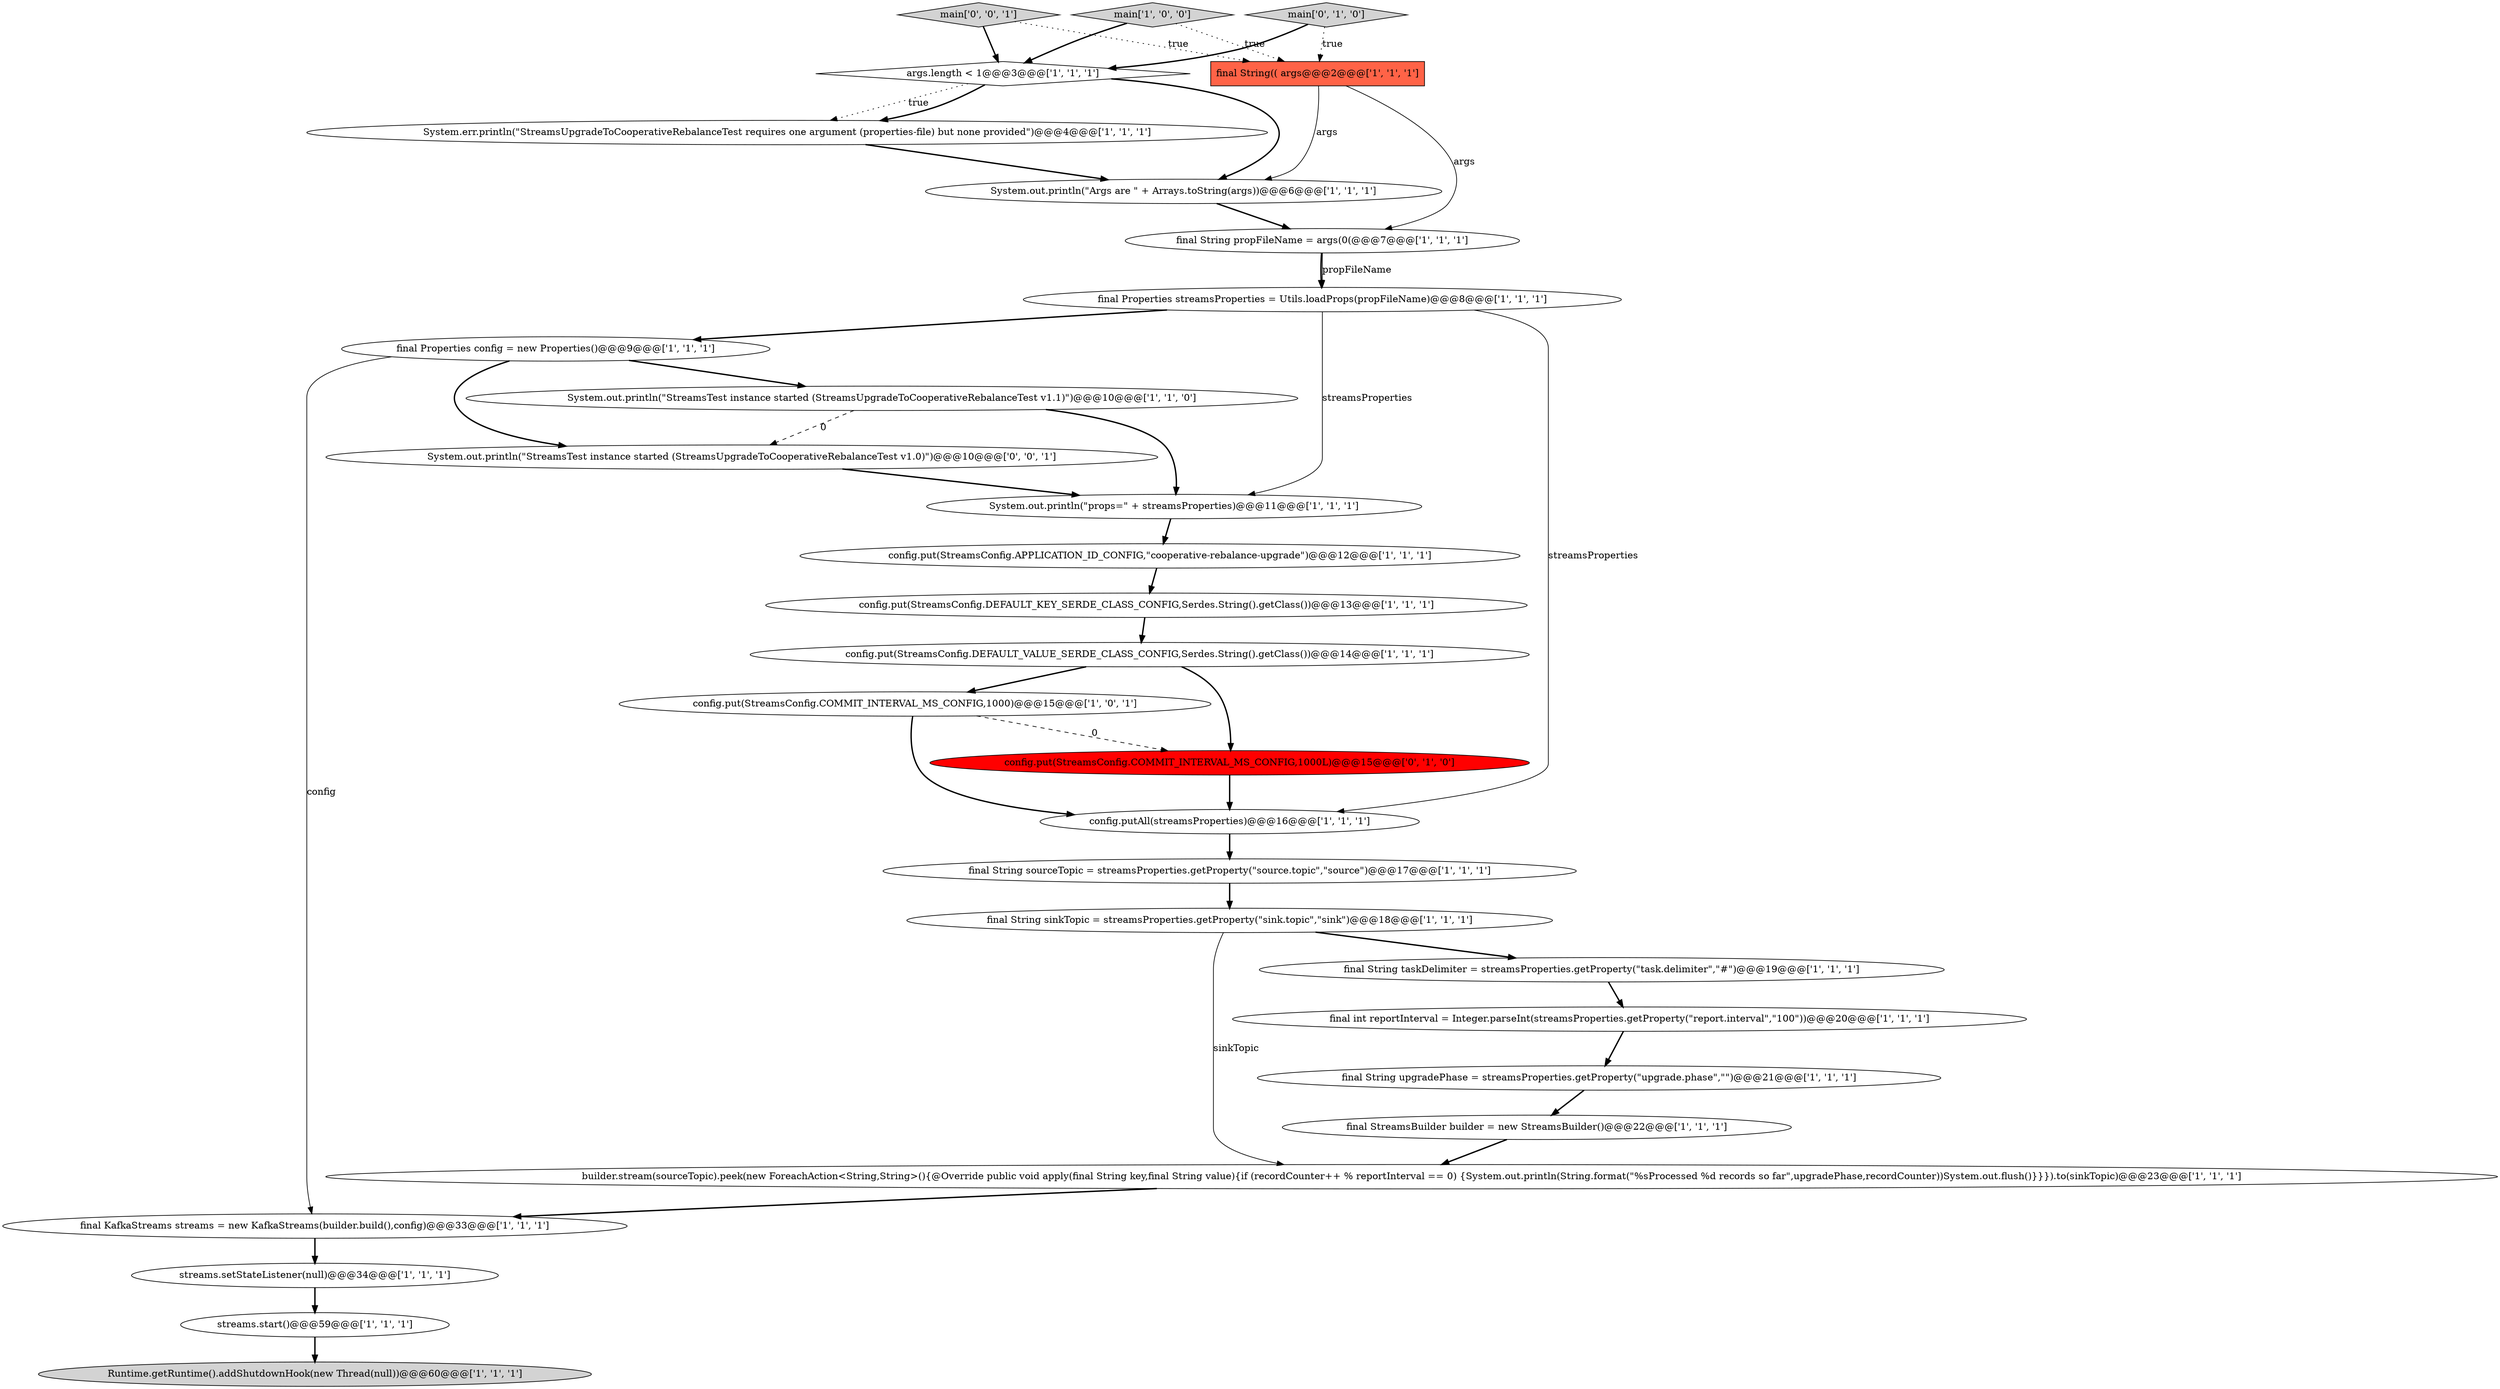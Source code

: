 digraph {
20 [style = filled, label = "final String propFileName = args(0(@@@7@@@['1', '1', '1']", fillcolor = white, shape = ellipse image = "AAA0AAABBB1BBB"];
22 [style = filled, label = "final KafkaStreams streams = new KafkaStreams(builder.build(),config)@@@33@@@['1', '1', '1']", fillcolor = white, shape = ellipse image = "AAA0AAABBB1BBB"];
1 [style = filled, label = "final String sourceTopic = streamsProperties.getProperty(\"source.topic\",\"source\")@@@17@@@['1', '1', '1']", fillcolor = white, shape = ellipse image = "AAA0AAABBB1BBB"];
11 [style = filled, label = "config.put(StreamsConfig.DEFAULT_VALUE_SERDE_CLASS_CONFIG,Serdes.String().getClass())@@@14@@@['1', '1', '1']", fillcolor = white, shape = ellipse image = "AAA0AAABBB1BBB"];
21 [style = filled, label = "final int reportInterval = Integer.parseInt(streamsProperties.getProperty(\"report.interval\",\"100\"))@@@20@@@['1', '1', '1']", fillcolor = white, shape = ellipse image = "AAA0AAABBB1BBB"];
14 [style = filled, label = "final Properties streamsProperties = Utils.loadProps(propFileName)@@@8@@@['1', '1', '1']", fillcolor = white, shape = ellipse image = "AAA0AAABBB1BBB"];
7 [style = filled, label = "Runtime.getRuntime().addShutdownHook(new Thread(null))@@@60@@@['1', '1', '1']", fillcolor = lightgray, shape = ellipse image = "AAA0AAABBB1BBB"];
29 [style = filled, label = "main['0', '0', '1']", fillcolor = lightgray, shape = diamond image = "AAA0AAABBB3BBB"];
26 [style = filled, label = "config.put(StreamsConfig.COMMIT_INTERVAL_MS_CONFIG,1000L)@@@15@@@['0', '1', '0']", fillcolor = red, shape = ellipse image = "AAA1AAABBB2BBB"];
2 [style = filled, label = "System.out.println(\"props=\" + streamsProperties)@@@11@@@['1', '1', '1']", fillcolor = white, shape = ellipse image = "AAA0AAABBB1BBB"];
27 [style = filled, label = "main['0', '1', '0']", fillcolor = lightgray, shape = diamond image = "AAA0AAABBB2BBB"];
9 [style = filled, label = "final String upgradePhase = streamsProperties.getProperty(\"upgrade.phase\",\"\")@@@21@@@['1', '1', '1']", fillcolor = white, shape = ellipse image = "AAA0AAABBB1BBB"];
3 [style = filled, label = "streams.setStateListener(null)@@@34@@@['1', '1', '1']", fillcolor = white, shape = ellipse image = "AAA0AAABBB1BBB"];
15 [style = filled, label = "main['1', '0', '0']", fillcolor = lightgray, shape = diamond image = "AAA0AAABBB1BBB"];
10 [style = filled, label = "final Properties config = new Properties()@@@9@@@['1', '1', '1']", fillcolor = white, shape = ellipse image = "AAA0AAABBB1BBB"];
23 [style = filled, label = "System.out.println(\"StreamsTest instance started (StreamsUpgradeToCooperativeRebalanceTest v1.1)\")@@@10@@@['1', '1', '0']", fillcolor = white, shape = ellipse image = "AAA0AAABBB1BBB"];
6 [style = filled, label = "System.out.println(\"Args are \" + Arrays.toString(args))@@@6@@@['1', '1', '1']", fillcolor = white, shape = ellipse image = "AAA0AAABBB1BBB"];
13 [style = filled, label = "builder.stream(sourceTopic).peek(new ForeachAction<String,String>(){@Override public void apply(final String key,final String value){if (recordCounter++ % reportInterval == 0) {System.out.println(String.format(\"%sProcessed %d records so far\",upgradePhase,recordCounter))System.out.flush()}}}).to(sinkTopic)@@@23@@@['1', '1', '1']", fillcolor = white, shape = ellipse image = "AAA0AAABBB1BBB"];
19 [style = filled, label = "final String(( args@@@2@@@['1', '1', '1']", fillcolor = tomato, shape = box image = "AAA0AAABBB1BBB"];
24 [style = filled, label = "streams.start()@@@59@@@['1', '1', '1']", fillcolor = white, shape = ellipse image = "AAA0AAABBB1BBB"];
16 [style = filled, label = "final String taskDelimiter = streamsProperties.getProperty(\"task.delimiter\",\"#\")@@@19@@@['1', '1', '1']", fillcolor = white, shape = ellipse image = "AAA0AAABBB1BBB"];
18 [style = filled, label = "config.putAll(streamsProperties)@@@16@@@['1', '1', '1']", fillcolor = white, shape = ellipse image = "AAA0AAABBB1BBB"];
0 [style = filled, label = "config.put(StreamsConfig.APPLICATION_ID_CONFIG,\"cooperative-rebalance-upgrade\")@@@12@@@['1', '1', '1']", fillcolor = white, shape = ellipse image = "AAA0AAABBB1BBB"];
28 [style = filled, label = "System.out.println(\"StreamsTest instance started (StreamsUpgradeToCooperativeRebalanceTest v1.0)\")@@@10@@@['0', '0', '1']", fillcolor = white, shape = ellipse image = "AAA0AAABBB3BBB"];
17 [style = filled, label = "args.length < 1@@@3@@@['1', '1', '1']", fillcolor = white, shape = diamond image = "AAA0AAABBB1BBB"];
8 [style = filled, label = "config.put(StreamsConfig.COMMIT_INTERVAL_MS_CONFIG,1000)@@@15@@@['1', '0', '1']", fillcolor = white, shape = ellipse image = "AAA0AAABBB1BBB"];
25 [style = filled, label = "final String sinkTopic = streamsProperties.getProperty(\"sink.topic\",\"sink\")@@@18@@@['1', '1', '1']", fillcolor = white, shape = ellipse image = "AAA0AAABBB1BBB"];
4 [style = filled, label = "System.err.println(\"StreamsUpgradeToCooperativeRebalanceTest requires one argument (properties-file) but none provided\")@@@4@@@['1', '1', '1']", fillcolor = white, shape = ellipse image = "AAA0AAABBB1BBB"];
5 [style = filled, label = "final StreamsBuilder builder = new StreamsBuilder()@@@22@@@['1', '1', '1']", fillcolor = white, shape = ellipse image = "AAA0AAABBB1BBB"];
12 [style = filled, label = "config.put(StreamsConfig.DEFAULT_KEY_SERDE_CLASS_CONFIG,Serdes.String().getClass())@@@13@@@['1', '1', '1']", fillcolor = white, shape = ellipse image = "AAA0AAABBB1BBB"];
29->17 [style = bold, label=""];
10->28 [style = bold, label=""];
3->24 [style = bold, label=""];
17->6 [style = bold, label=""];
4->6 [style = bold, label=""];
17->4 [style = dotted, label="true"];
8->18 [style = bold, label=""];
0->12 [style = bold, label=""];
12->11 [style = bold, label=""];
23->28 [style = dashed, label="0"];
14->10 [style = bold, label=""];
20->14 [style = bold, label=""];
25->16 [style = bold, label=""];
27->19 [style = dotted, label="true"];
6->20 [style = bold, label=""];
22->3 [style = bold, label=""];
11->26 [style = bold, label=""];
28->2 [style = bold, label=""];
15->17 [style = bold, label=""];
2->0 [style = bold, label=""];
21->9 [style = bold, label=""];
18->1 [style = bold, label=""];
10->23 [style = bold, label=""];
15->19 [style = dotted, label="true"];
16->21 [style = bold, label=""];
14->18 [style = solid, label="streamsProperties"];
5->13 [style = bold, label=""];
27->17 [style = bold, label=""];
14->2 [style = solid, label="streamsProperties"];
9->5 [style = bold, label=""];
11->8 [style = bold, label=""];
25->13 [style = solid, label="sinkTopic"];
10->22 [style = solid, label="config"];
19->6 [style = solid, label="args"];
23->2 [style = bold, label=""];
13->22 [style = bold, label=""];
20->14 [style = solid, label="propFileName"];
19->20 [style = solid, label="args"];
24->7 [style = bold, label=""];
1->25 [style = bold, label=""];
17->4 [style = bold, label=""];
29->19 [style = dotted, label="true"];
26->18 [style = bold, label=""];
8->26 [style = dashed, label="0"];
}
